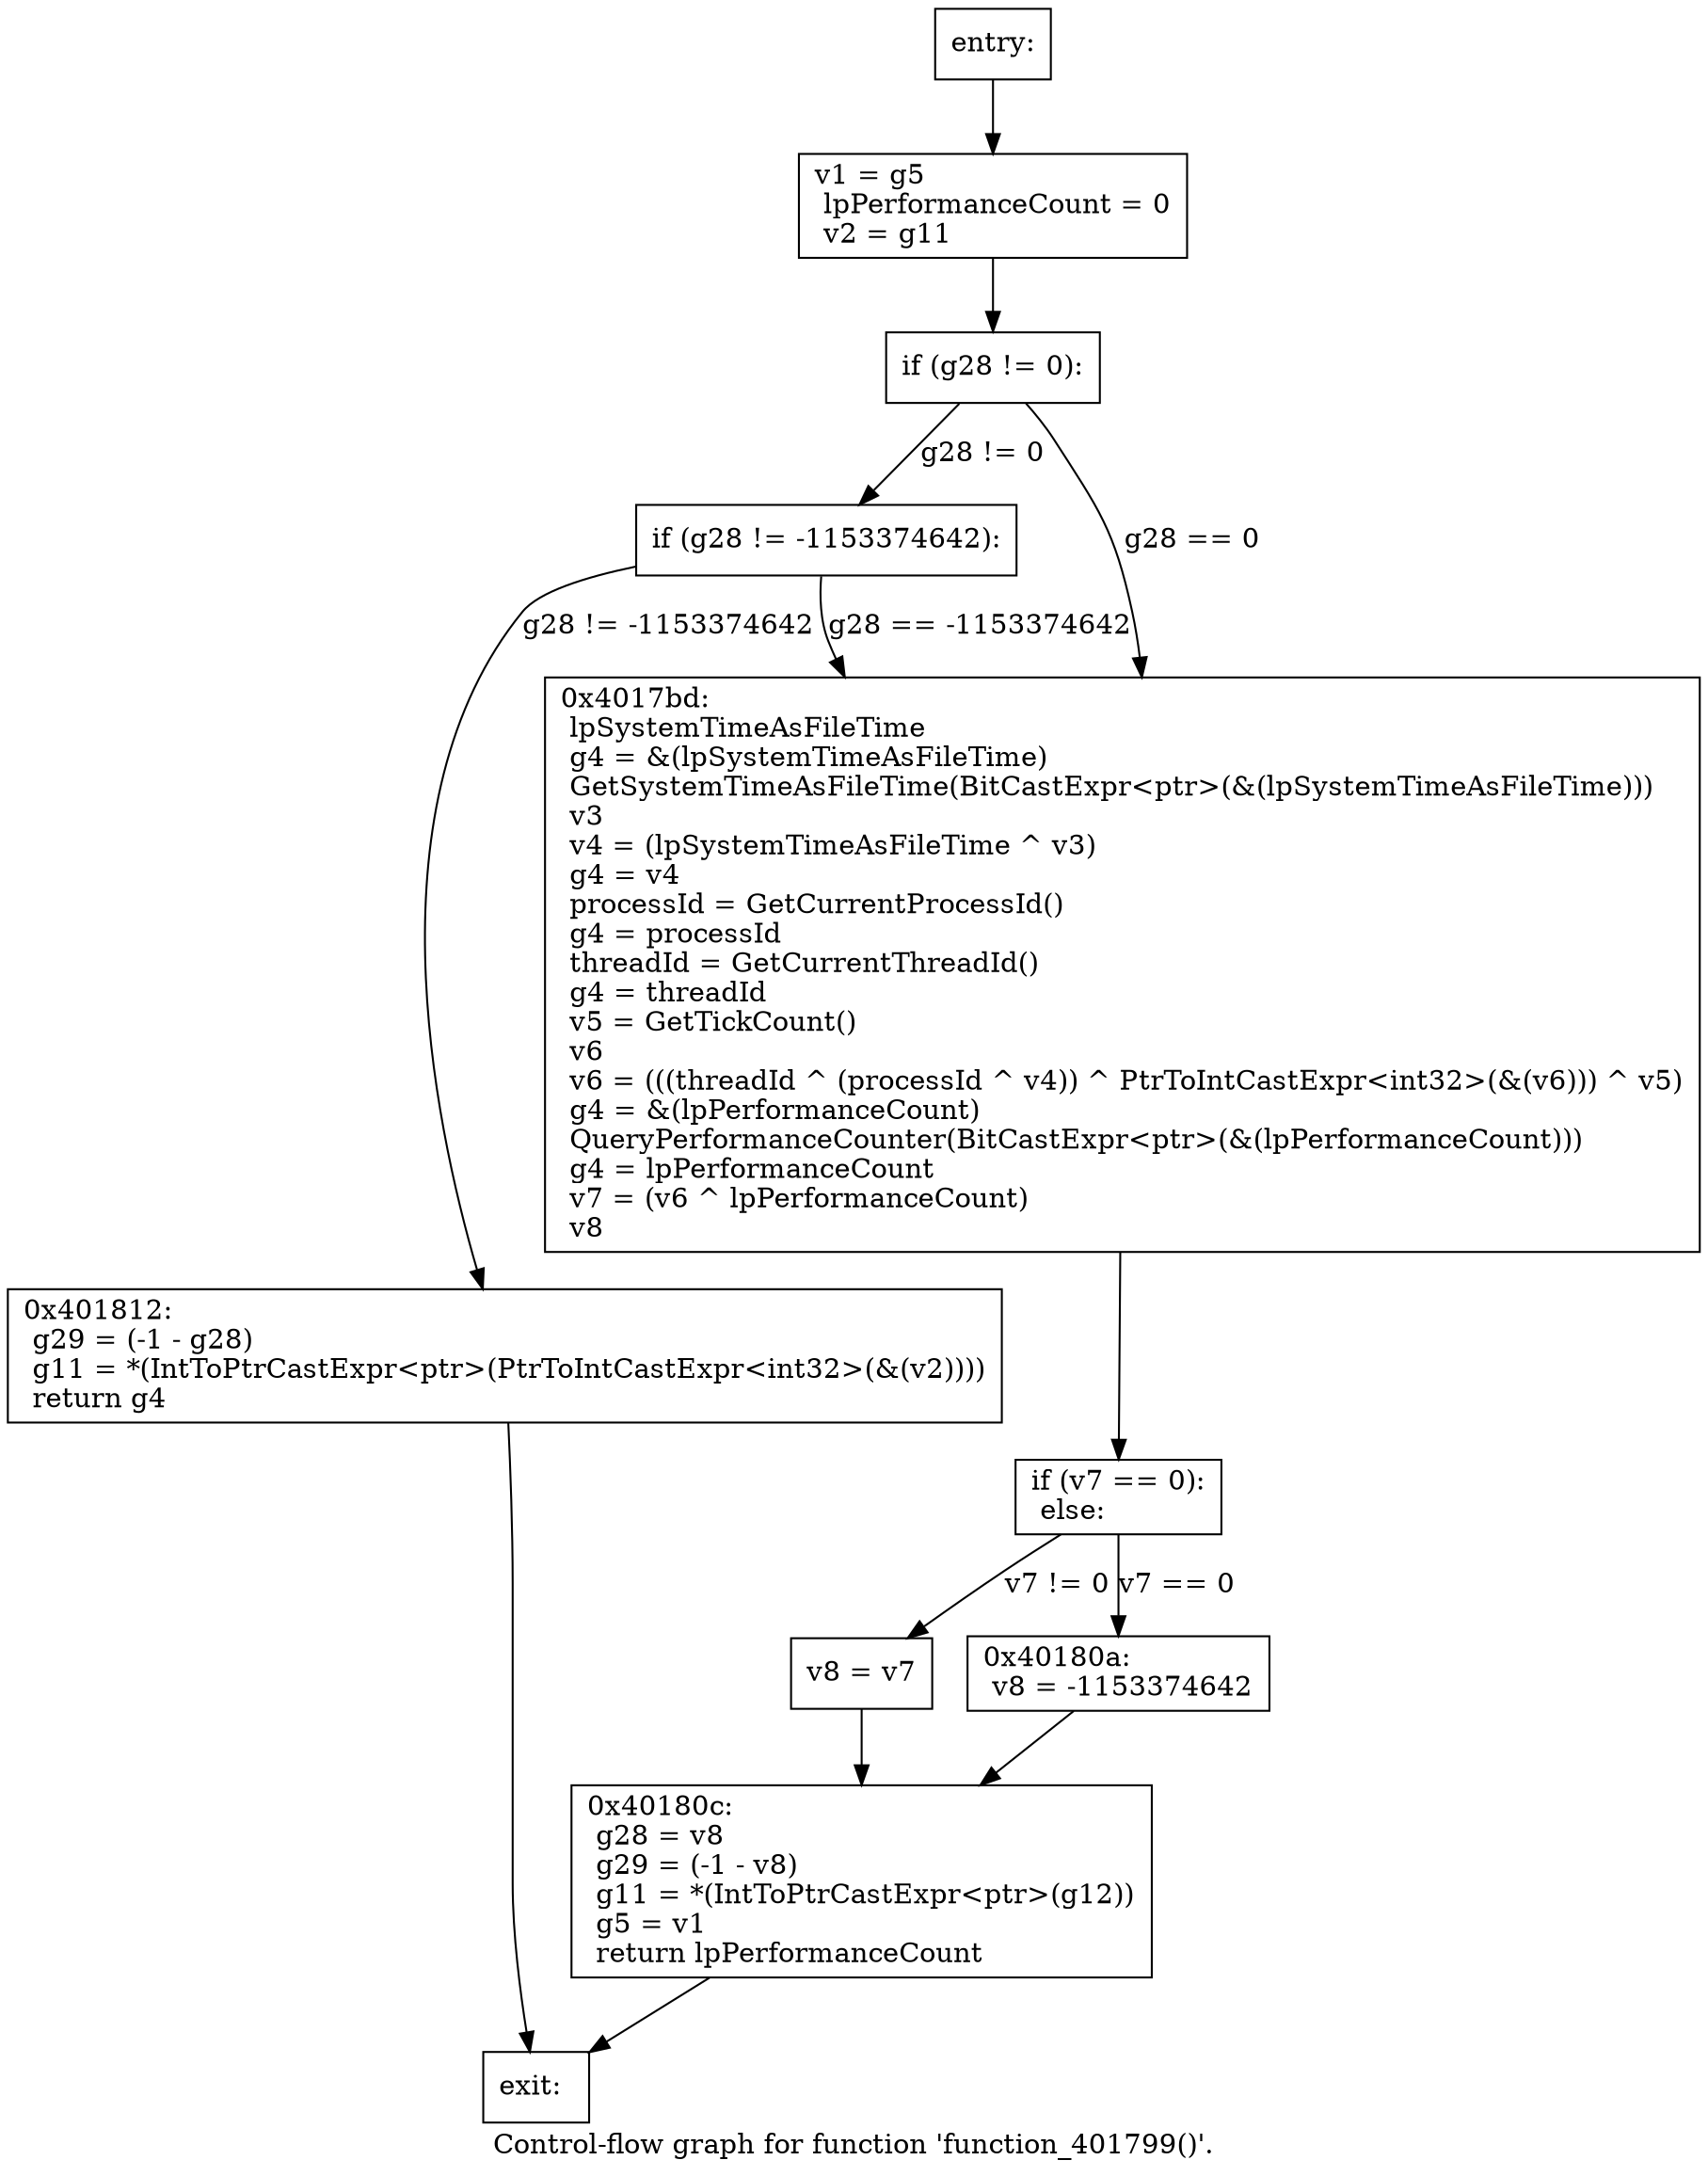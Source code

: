 digraph "Control-flow graph for function 'function_401799()'." {
  label="Control-flow graph for function 'function_401799()'.";
  node [shape=record];

  Node000001D420AC4350 [label="{entry:\l}"];
  Node000001D420AC4350 -> Node000001D420AC4120;
  Node000001D420AC4120 [label="{  v1 = g5\l  lpPerformanceCount = 0\l  v2 = g11\l}"];
  Node000001D420AC4120 -> Node000001D420AC4190;
  Node000001D420AC4190 [label="{  if (g28 != 0):\l}"];
  Node000001D420AC4190 -> Node000001D420AC47B0 [label="g28 != 0"];
  Node000001D420AC4190 -> Node000001D420AC43C0 [label="g28 == 0"];
  Node000001D420AC47B0 [label="{  if (g28 != -1153374642):\l}"];
  Node000001D420AC47B0 -> Node000001D420AC49E0 [label="g28 != -1153374642"];
  Node000001D420AC47B0 -> Node000001D420AC43C0 [label="g28 == -1153374642"];
  Node000001D420AC43C0 [label="{0x4017bd:\l  lpSystemTimeAsFileTime\l  g4 = &(lpSystemTimeAsFileTime)\l  GetSystemTimeAsFileTime(BitCastExpr\<ptr\>(&(lpSystemTimeAsFileTime)))\l  v3\l  v4 = (lpSystemTimeAsFileTime ^ v3)\l  g4 = v4\l  processId = GetCurrentProcessId()\l  g4 = processId\l  threadId = GetCurrentThreadId()\l  g4 = threadId\l  v5 = GetTickCount()\l  v6\l  v6 = (((threadId ^ (processId ^ v4)) ^ PtrToIntCastExpr\<int32\>(&(v6))) ^ v5)\l  g4 = &(lpPerformanceCount)\l  QueryPerformanceCounter(BitCastExpr\<ptr\>(&(lpPerformanceCount)))\l  g4 = lpPerformanceCount\l  v7 = (v6 ^ lpPerformanceCount)\l  v8\l}"];
  Node000001D420AC43C0 -> Node000001D420AC44A0;
  Node000001D420AC49E0 [label="{0x401812:\l  g29 = (-1 - g28)\l  g11 = *(IntToPtrCastExpr\<ptr\>(PtrToIntCastExpr\<int32\>(&(v2))))\l  return g4\l}"];
  Node000001D420AC49E0 -> Node000001D420AC5150;
  Node000001D420AC44A0 [label="{  if (v7 == 0):\l  else:\l}"];
  Node000001D420AC44A0 -> Node000001D420AC52A0 [label="v7 == 0"];
  Node000001D420AC44A0 -> Node000001D420AC4970 [label="v7 != 0"];
  Node000001D420AC5150 [label="{exit:\l}"];
  Node000001D420AC52A0 [label="{0x40180a:\l  v8 = -1153374642\l}"];
  Node000001D420AC52A0 -> Node000001D420AC4510;
  Node000001D420AC4970 [label="{  v8 = v7\l}"];
  Node000001D420AC4970 -> Node000001D420AC4510;
  Node000001D420AC4510 [label="{0x40180c:\l  g28 = v8\l  g29 = (-1 - v8)\l  g11 = *(IntToPtrCastExpr\<ptr\>(g12))\l  g5 = v1\l  return lpPerformanceCount\l}"];
  Node000001D420AC4510 -> Node000001D420AC5150;

}
